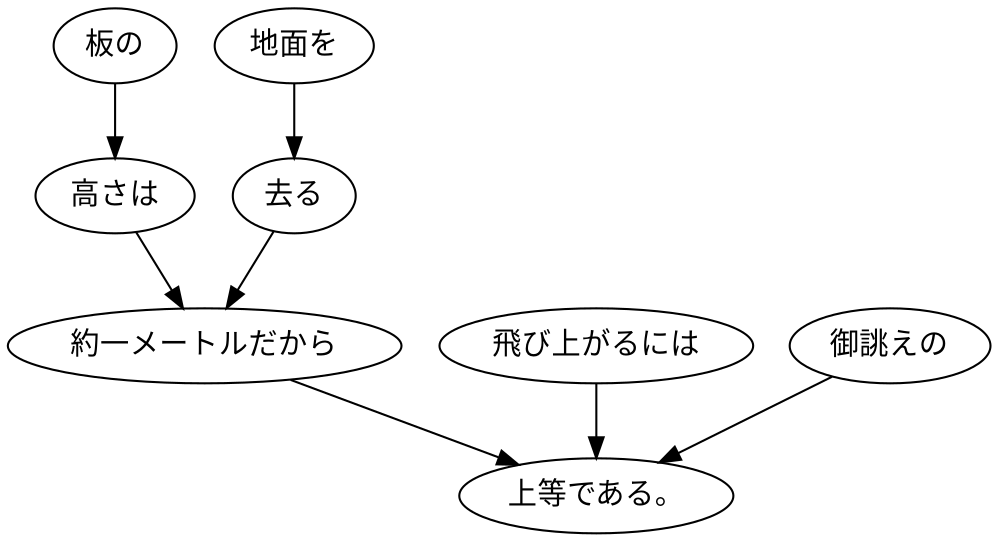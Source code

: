 digraph graph4242 {
	node0 [label="板の"];
	node1 [label="高さは"];
	node2 [label="地面を"];
	node3 [label="去る"];
	node4 [label="約一メートルだから"];
	node5 [label="飛び上がるには"];
	node6 [label="御誂えの"];
	node7 [label="上等である。"];
	node0 -> node1;
	node1 -> node4;
	node2 -> node3;
	node3 -> node4;
	node4 -> node7;
	node5 -> node7;
	node6 -> node7;
}
